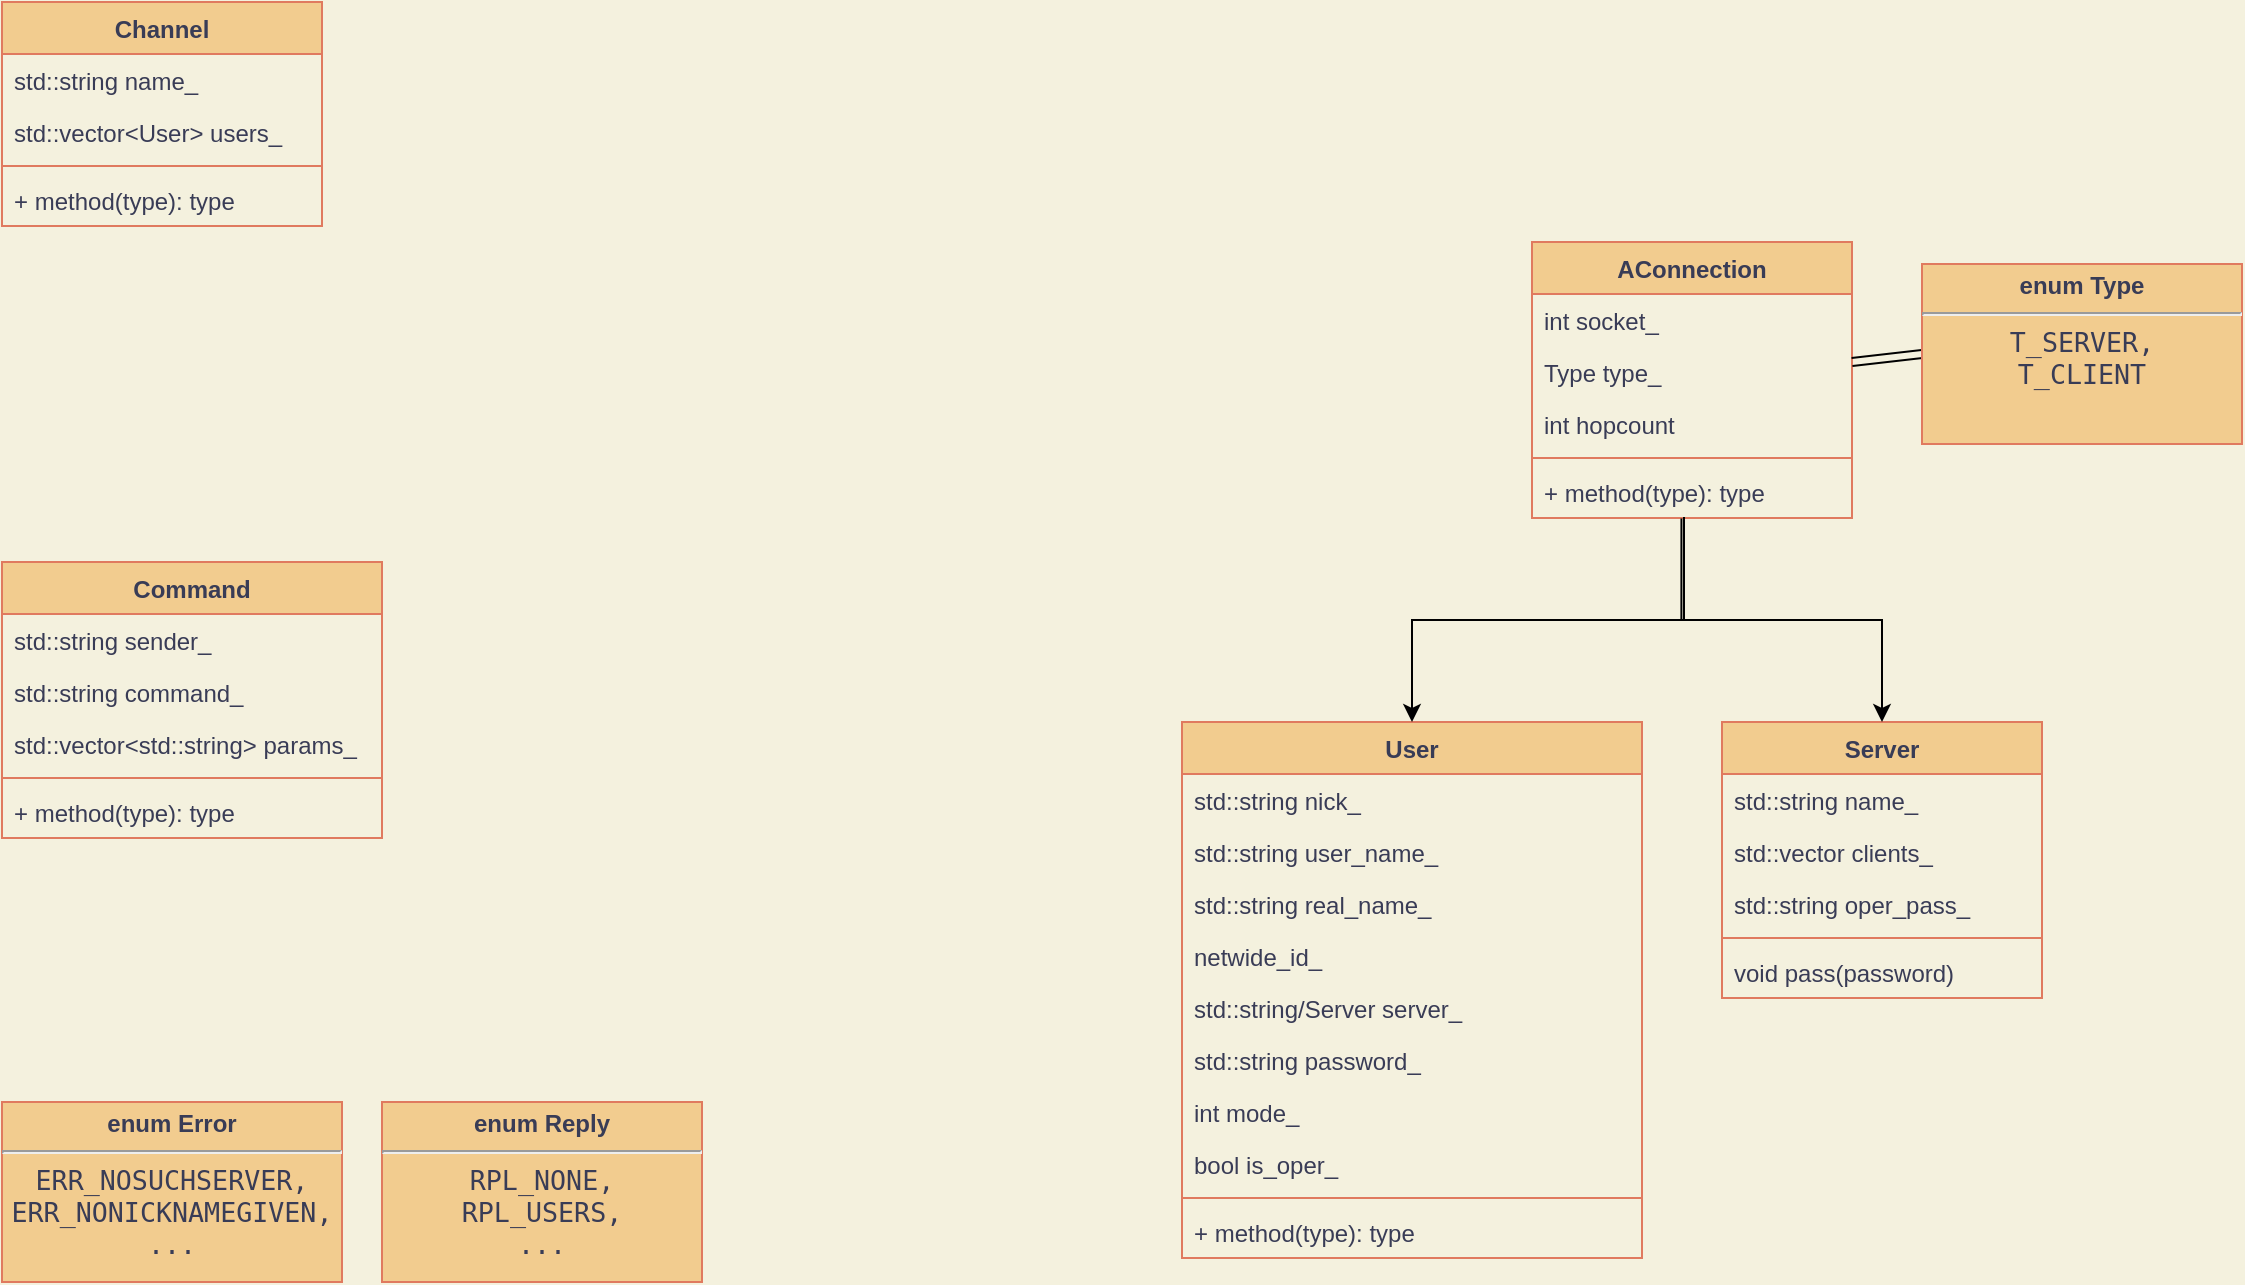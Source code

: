 <mxfile version="14.6.13" type="github">
  <diagram name="Page-1" id="e7e014a7-5840-1c2e-5031-d8a46d1fe8dd">
    <mxGraphModel dx="926" dy="1080" grid="1" gridSize="10" guides="1" tooltips="1" connect="1" arrows="1" fold="1" page="1" pageScale="1" pageWidth="1169" pageHeight="826" background="#F4F1DE" math="0" shadow="0">
      <root>
        <mxCell id="0" />
        <mxCell id="1" parent="0" />
        <mxCell id="ll5Hurx10y01bGCLD7um-56" value="User" style="swimlane;fontStyle=1;align=center;verticalAlign=top;childLayout=stackLayout;horizontal=1;startSize=26;horizontalStack=0;resizeParent=1;resizeParentMax=0;resizeLast=0;collapsible=1;marginBottom=0;fillColor=#F2CC8F;strokeColor=#E07A5F;fontColor=#393C56;" parent="1" vertex="1">
          <mxGeometry x="630" y="400" width="230" height="268" as="geometry" />
        </mxCell>
        <mxCell id="ll5Hurx10y01bGCLD7um-57" value="std::string nick_" style="text;strokeColor=none;fillColor=none;align=left;verticalAlign=top;spacingLeft=4;spacingRight=4;overflow=hidden;rotatable=0;points=[[0,0.5],[1,0.5]];portConstraint=eastwest;fontColor=#393C56;" parent="ll5Hurx10y01bGCLD7um-56" vertex="1">
          <mxGeometry y="26" width="230" height="26" as="geometry" />
        </mxCell>
        <mxCell id="ll5Hurx10y01bGCLD7um-60" value="std::string user_name_" style="text;strokeColor=none;fillColor=none;align=left;verticalAlign=top;spacingLeft=4;spacingRight=4;overflow=hidden;rotatable=0;points=[[0,0.5],[1,0.5]];portConstraint=eastwest;fontColor=#393C56;" parent="ll5Hurx10y01bGCLD7um-56" vertex="1">
          <mxGeometry y="52" width="230" height="26" as="geometry" />
        </mxCell>
        <mxCell id="ll5Hurx10y01bGCLD7um-63" value="std::string real_name_" style="text;strokeColor=none;fillColor=none;align=left;verticalAlign=top;spacingLeft=4;spacingRight=4;overflow=hidden;rotatable=0;points=[[0,0.5],[1,0.5]];portConstraint=eastwest;fontColor=#393C56;" parent="ll5Hurx10y01bGCLD7um-56" vertex="1">
          <mxGeometry y="78" width="230" height="26" as="geometry" />
        </mxCell>
        <mxCell id="ll5Hurx10y01bGCLD7um-45" value="netwide_id_" style="text;strokeColor=none;fillColor=none;align=left;verticalAlign=top;spacingLeft=4;spacingRight=4;overflow=hidden;rotatable=0;points=[[0,0.5],[1,0.5]];portConstraint=eastwest;fontColor=#393C56;" parent="ll5Hurx10y01bGCLD7um-56" vertex="1">
          <mxGeometry y="104" width="230" height="26" as="geometry" />
        </mxCell>
        <mxCell id="ll5Hurx10y01bGCLD7um-46" value="std::string/Server server_" style="text;strokeColor=none;fillColor=none;align=left;verticalAlign=top;spacingLeft=4;spacingRight=4;overflow=hidden;rotatable=0;points=[[0,0.5],[1,0.5]];portConstraint=eastwest;fontColor=#393C56;" parent="ll5Hurx10y01bGCLD7um-56" vertex="1">
          <mxGeometry y="130" width="230" height="26" as="geometry" />
        </mxCell>
        <mxCell id="ll5Hurx10y01bGCLD7um-76" value="std::string password_" style="text;strokeColor=none;fillColor=none;align=left;verticalAlign=top;spacingLeft=4;spacingRight=4;overflow=hidden;rotatable=0;points=[[0,0.5],[1,0.5]];portConstraint=eastwest;fontColor=#393C56;" parent="ll5Hurx10y01bGCLD7um-56" vertex="1">
          <mxGeometry y="156" width="230" height="26" as="geometry" />
        </mxCell>
        <mxCell id="ll5Hurx10y01bGCLD7um-77" value="int mode_" style="text;strokeColor=none;fillColor=none;align=left;verticalAlign=top;spacingLeft=4;spacingRight=4;overflow=hidden;rotatable=0;points=[[0,0.5],[1,0.5]];portConstraint=eastwest;fontColor=#393C56;" parent="ll5Hurx10y01bGCLD7um-56" vertex="1">
          <mxGeometry y="182" width="230" height="26" as="geometry" />
        </mxCell>
        <mxCell id="ll5Hurx10y01bGCLD7um-79" value="bool is_oper_" style="text;strokeColor=none;fillColor=none;align=left;verticalAlign=top;spacingLeft=4;spacingRight=4;overflow=hidden;rotatable=0;points=[[0,0.5],[1,0.5]];portConstraint=eastwest;fontColor=#393C56;" parent="ll5Hurx10y01bGCLD7um-56" vertex="1">
          <mxGeometry y="208" width="230" height="26" as="geometry" />
        </mxCell>
        <mxCell id="ll5Hurx10y01bGCLD7um-58" value="" style="line;strokeWidth=1;fillColor=none;align=left;verticalAlign=middle;spacingTop=-1;spacingLeft=3;spacingRight=3;rotatable=0;labelPosition=right;points=[];portConstraint=eastwest;labelBackgroundColor=#F4F1DE;strokeColor=#E07A5F;fontColor=#393C56;" parent="ll5Hurx10y01bGCLD7um-56" vertex="1">
          <mxGeometry y="234" width="230" height="8" as="geometry" />
        </mxCell>
        <mxCell id="ll5Hurx10y01bGCLD7um-59" value="+ method(type): type" style="text;strokeColor=none;fillColor=none;align=left;verticalAlign=top;spacingLeft=4;spacingRight=4;overflow=hidden;rotatable=0;points=[[0,0.5],[1,0.5]];portConstraint=eastwest;fontColor=#393C56;" parent="ll5Hurx10y01bGCLD7um-56" vertex="1">
          <mxGeometry y="242" width="230" height="26" as="geometry" />
        </mxCell>
        <mxCell id="ll5Hurx10y01bGCLD7um-64" value="Channel" style="swimlane;fontStyle=1;align=center;verticalAlign=top;childLayout=stackLayout;horizontal=1;startSize=26;horizontalStack=0;resizeParent=1;resizeParentMax=0;resizeLast=0;collapsible=1;marginBottom=0;fillColor=#F2CC8F;strokeColor=#E07A5F;fontColor=#393C56;" parent="1" vertex="1">
          <mxGeometry x="40" y="40" width="160" height="112" as="geometry" />
        </mxCell>
        <mxCell id="ll5Hurx10y01bGCLD7um-65" value="std::string name_" style="text;strokeColor=none;fillColor=none;align=left;verticalAlign=top;spacingLeft=4;spacingRight=4;overflow=hidden;rotatable=0;points=[[0,0.5],[1,0.5]];portConstraint=eastwest;fontColor=#393C56;" parent="ll5Hurx10y01bGCLD7um-64" vertex="1">
          <mxGeometry y="26" width="160" height="26" as="geometry" />
        </mxCell>
        <mxCell id="ll5Hurx10y01bGCLD7um-80" value="std::vector&lt;User&gt; users_" style="text;strokeColor=none;fillColor=none;align=left;verticalAlign=top;spacingLeft=4;spacingRight=4;overflow=hidden;rotatable=0;points=[[0,0.5],[1,0.5]];portConstraint=eastwest;fontColor=#393C56;" parent="ll5Hurx10y01bGCLD7um-64" vertex="1">
          <mxGeometry y="52" width="160" height="26" as="geometry" />
        </mxCell>
        <mxCell id="ll5Hurx10y01bGCLD7um-66" value="" style="line;strokeWidth=1;fillColor=none;align=left;verticalAlign=middle;spacingTop=-1;spacingLeft=3;spacingRight=3;rotatable=0;labelPosition=right;points=[];portConstraint=eastwest;labelBackgroundColor=#F4F1DE;strokeColor=#E07A5F;fontColor=#393C56;" parent="ll5Hurx10y01bGCLD7um-64" vertex="1">
          <mxGeometry y="78" width="160" height="8" as="geometry" />
        </mxCell>
        <mxCell id="ll5Hurx10y01bGCLD7um-67" value="+ method(type): type" style="text;strokeColor=none;fillColor=none;align=left;verticalAlign=top;spacingLeft=4;spacingRight=4;overflow=hidden;rotatable=0;points=[[0,0.5],[1,0.5]];portConstraint=eastwest;fontColor=#393C56;" parent="ll5Hurx10y01bGCLD7um-64" vertex="1">
          <mxGeometry y="86" width="160" height="26" as="geometry" />
        </mxCell>
        <mxCell id="ll5Hurx10y01bGCLD7um-69" value="Server" style="swimlane;fontStyle=1;align=center;verticalAlign=top;childLayout=stackLayout;horizontal=1;startSize=26;horizontalStack=0;resizeParent=1;resizeParentMax=0;resizeLast=0;collapsible=1;marginBottom=0;fillColor=#F2CC8F;strokeColor=#E07A5F;fontColor=#393C56;" parent="1" vertex="1">
          <mxGeometry x="900" y="400" width="160" height="138" as="geometry" />
        </mxCell>
        <mxCell id="ll5Hurx10y01bGCLD7um-70" value="std::string name_" style="text;strokeColor=none;fillColor=none;align=left;verticalAlign=top;spacingLeft=4;spacingRight=4;overflow=hidden;rotatable=0;points=[[0,0.5],[1,0.5]];portConstraint=eastwest;fontColor=#393C56;" parent="ll5Hurx10y01bGCLD7um-69" vertex="1">
          <mxGeometry y="26" width="160" height="26" as="geometry" />
        </mxCell>
        <mxCell id="ll5Hurx10y01bGCLD7um-74" value="std::vector clients_" style="text;strokeColor=none;fillColor=none;align=left;verticalAlign=top;spacingLeft=4;spacingRight=4;overflow=hidden;rotatable=0;points=[[0,0.5],[1,0.5]];portConstraint=eastwest;fontColor=#393C56;" parent="ll5Hurx10y01bGCLD7um-69" vertex="1">
          <mxGeometry y="52" width="160" height="26" as="geometry" />
        </mxCell>
        <mxCell id="ll5Hurx10y01bGCLD7um-78" value="std::string oper_pass_" style="text;strokeColor=none;fillColor=none;align=left;verticalAlign=top;spacingLeft=4;spacingRight=4;overflow=hidden;rotatable=0;points=[[0,0.5],[1,0.5]];portConstraint=eastwest;fontColor=#393C56;" parent="ll5Hurx10y01bGCLD7um-69" vertex="1">
          <mxGeometry y="78" width="160" height="26" as="geometry" />
        </mxCell>
        <mxCell id="ll5Hurx10y01bGCLD7um-71" value="" style="line;strokeWidth=1;fillColor=none;align=left;verticalAlign=middle;spacingTop=-1;spacingLeft=3;spacingRight=3;rotatable=0;labelPosition=right;points=[];portConstraint=eastwest;labelBackgroundColor=#F4F1DE;strokeColor=#E07A5F;fontColor=#393C56;" parent="ll5Hurx10y01bGCLD7um-69" vertex="1">
          <mxGeometry y="104" width="160" height="8" as="geometry" />
        </mxCell>
        <mxCell id="ll5Hurx10y01bGCLD7um-72" value="void pass(password)" style="text;strokeColor=none;fillColor=none;align=left;verticalAlign=top;spacingLeft=4;spacingRight=4;overflow=hidden;rotatable=0;points=[[0,0.5],[1,0.5]];portConstraint=eastwest;fontColor=#393C56;" parent="ll5Hurx10y01bGCLD7um-69" vertex="1">
          <mxGeometry y="112" width="160" height="26" as="geometry" />
        </mxCell>
        <mxCell id="vYcf8K377rNOafUUuB-e-1" value="Command" style="swimlane;fontStyle=1;align=center;verticalAlign=top;childLayout=stackLayout;horizontal=1;startSize=26;horizontalStack=0;resizeParent=1;resizeParentMax=0;resizeLast=0;collapsible=1;marginBottom=0;fillColor=#F2CC8F;strokeColor=#E07A5F;fontColor=#393C56;" parent="1" vertex="1">
          <mxGeometry x="40" y="320" width="190" height="138" as="geometry" />
        </mxCell>
        <mxCell id="vYcf8K377rNOafUUuB-e-6" value="std::string sender_" style="text;strokeColor=none;fillColor=none;align=left;verticalAlign=top;spacingLeft=4;spacingRight=4;overflow=hidden;rotatable=0;points=[[0,0.5],[1,0.5]];portConstraint=eastwest;fontColor=#393C56;" parent="vYcf8K377rNOafUUuB-e-1" vertex="1">
          <mxGeometry y="26" width="190" height="26" as="geometry" />
        </mxCell>
        <mxCell id="vYcf8K377rNOafUUuB-e-2" value="std::string command_" style="text;strokeColor=none;fillColor=none;align=left;verticalAlign=top;spacingLeft=4;spacingRight=4;overflow=hidden;rotatable=0;points=[[0,0.5],[1,0.5]];portConstraint=eastwest;fontColor=#393C56;" parent="vYcf8K377rNOafUUuB-e-1" vertex="1">
          <mxGeometry y="52" width="190" height="26" as="geometry" />
        </mxCell>
        <mxCell id="vYcf8K377rNOafUUuB-e-7" value="std::vector&lt;std::string&gt; params_" style="text;strokeColor=none;fillColor=none;align=left;verticalAlign=top;spacingLeft=4;spacingRight=4;overflow=hidden;rotatable=0;points=[[0,0.5],[1,0.5]];portConstraint=eastwest;fontColor=#393C56;" parent="vYcf8K377rNOafUUuB-e-1" vertex="1">
          <mxGeometry y="78" width="190" height="26" as="geometry" />
        </mxCell>
        <mxCell id="vYcf8K377rNOafUUuB-e-3" value="" style="line;strokeWidth=1;fillColor=none;align=left;verticalAlign=middle;spacingTop=-1;spacingLeft=3;spacingRight=3;rotatable=0;labelPosition=right;points=[];portConstraint=eastwest;labelBackgroundColor=#F4F1DE;strokeColor=#E07A5F;fontColor=#393C56;" parent="vYcf8K377rNOafUUuB-e-1" vertex="1">
          <mxGeometry y="104" width="190" height="8" as="geometry" />
        </mxCell>
        <mxCell id="vYcf8K377rNOafUUuB-e-4" value="+ method(type): type" style="text;strokeColor=none;fillColor=none;align=left;verticalAlign=top;spacingLeft=4;spacingRight=4;overflow=hidden;rotatable=0;points=[[0,0.5],[1,0.5]];portConstraint=eastwest;fontColor=#393C56;" parent="vYcf8K377rNOafUUuB-e-1" vertex="1">
          <mxGeometry y="112" width="190" height="26" as="geometry" />
        </mxCell>
        <mxCell id="vYcf8K377rNOafUUuB-e-13" value="&lt;p style=&quot;margin: 4px 0px 0px&quot;&gt;&lt;b&gt;enum Error&lt;/b&gt;&lt;/p&gt;&lt;hr&gt;&lt;pre class=&quot;newpage&quot; style=&quot;font-size: 13.333px ; margin-top: 0px ; margin-bottom: 0px&quot;&gt;ERR_NOSUCHSERVER,&lt;/pre&gt;&lt;pre class=&quot;newpage&quot; style=&quot;font-size: 13.333px ; margin-top: 0px ; margin-bottom: 0px&quot;&gt;ERR_NONICKNAMEGIVEN,&lt;/pre&gt;&lt;pre class=&quot;newpage&quot; style=&quot;font-size: 13.333px ; margin-top: 0px ; margin-bottom: 0px&quot;&gt;...&lt;/pre&gt;" style="verticalAlign=top;align=center;overflow=fill;fontSize=12;fontFamily=Helvetica;html=1;fillColor=#F2CC8F;strokeColor=#E07A5F;fontColor=#393C56;" parent="1" vertex="1">
          <mxGeometry x="40" y="590" width="170" height="90" as="geometry" />
        </mxCell>
        <mxCell id="vYcf8K377rNOafUUuB-e-18" value="&lt;p style=&quot;margin: 4px 0px 0px&quot;&gt;&lt;b&gt;enum Reply&lt;/b&gt;&lt;/p&gt;&lt;hr&gt;&lt;p style=&quot;margin-top: 0px ; margin-bottom: 0px ; font-size: 13.333px&quot;&gt;&lt;font face=&quot;monospace&quot; data-font-src=&quot;https://fonts.googleapis.com/css?family=monospace&quot;&gt;&lt;span style=&quot;font-weight: normal&quot;&gt;RPL_&lt;/span&gt;&lt;span style=&quot;font-size: 13.333px&quot;&gt;N&lt;/span&gt;&lt;span style=&quot;font-size: 13.333px&quot;&gt;ONE,&lt;/span&gt;&lt;/font&gt;&lt;/p&gt;&lt;p style=&quot;margin-top: 0px ; margin-bottom: 0px ; font-size: 13.333px&quot;&gt;&lt;span style=&quot;font-weight: normal&quot;&gt;&lt;font face=&quot;monospace&quot; data-font-src=&quot;https://fonts.googleapis.com/css?family=monospace&quot;&gt;RPL_USERS,&lt;/font&gt;&lt;/span&gt;&lt;/p&gt;&lt;p style=&quot;margin-top: 0px ; margin-bottom: 0px ; font-size: 13.333px&quot;&gt;&lt;span style=&quot;font-weight: normal&quot;&gt;&lt;font face=&quot;monospace&quot; data-font-src=&quot;https://fonts.googleapis.com/css?family=monospace&quot;&gt;...&lt;/font&gt;&lt;/span&gt;&lt;/p&gt;&lt;pre class=&quot;newpage&quot; style=&quot;font-size: 13.333px ; margin-top: 0px ; margin-bottom: 0px&quot;&gt;&lt;br&gt;&lt;/pre&gt;" style="verticalAlign=top;align=center;overflow=fill;fontSize=12;fontFamily=Helvetica;html=1;fillColor=#F2CC8F;strokeColor=#E07A5F;fontColor=#393C56;" parent="1" vertex="1">
          <mxGeometry x="230" y="590" width="160" height="90" as="geometry" />
        </mxCell>
        <mxCell id="YYkyTLZzhXUgQBNEXmEF-7" value="AConnection" style="swimlane;fontStyle=1;align=center;verticalAlign=top;childLayout=stackLayout;horizontal=1;startSize=26;horizontalStack=0;resizeParent=1;resizeParentMax=0;resizeLast=0;collapsible=1;marginBottom=0;fillColor=#F2CC8F;strokeColor=#E07A5F;fontColor=#393C56;" parent="1" vertex="1">
          <mxGeometry x="805" y="160" width="160" height="138" as="geometry" />
        </mxCell>
        <mxCell id="YYkyTLZzhXUgQBNEXmEF-8" value="int socket_" style="text;strokeColor=none;fillColor=none;align=left;verticalAlign=top;spacingLeft=4;spacingRight=4;overflow=hidden;rotatable=0;points=[[0,0.5],[1,0.5]];portConstraint=eastwest;fontColor=#393C56;" parent="YYkyTLZzhXUgQBNEXmEF-7" vertex="1">
          <mxGeometry y="26" width="160" height="26" as="geometry" />
        </mxCell>
        <mxCell id="91LN4A_mzfBv_C0ShTm1-1" value="Type type_" style="text;strokeColor=none;fillColor=none;align=left;verticalAlign=top;spacingLeft=4;spacingRight=4;overflow=hidden;rotatable=0;points=[[0,0.5],[1,0.5]];portConstraint=eastwest;fontColor=#393C56;" vertex="1" parent="YYkyTLZzhXUgQBNEXmEF-7">
          <mxGeometry y="52" width="160" height="26" as="geometry" />
        </mxCell>
        <mxCell id="YYkyTLZzhXUgQBNEXmEF-9" value="int hopcount" style="text;strokeColor=none;fillColor=none;align=left;verticalAlign=top;spacingLeft=4;spacingRight=4;overflow=hidden;rotatable=0;points=[[0,0.5],[1,0.5]];portConstraint=eastwest;fontColor=#393C56;" parent="YYkyTLZzhXUgQBNEXmEF-7" vertex="1">
          <mxGeometry y="78" width="160" height="26" as="geometry" />
        </mxCell>
        <mxCell id="YYkyTLZzhXUgQBNEXmEF-13" value="" style="line;strokeWidth=1;fillColor=none;align=left;verticalAlign=middle;spacingTop=-1;spacingLeft=3;spacingRight=3;rotatable=0;labelPosition=right;points=[];portConstraint=eastwest;labelBackgroundColor=#F4F1DE;strokeColor=#E07A5F;fontColor=#393C56;" parent="YYkyTLZzhXUgQBNEXmEF-7" vertex="1">
          <mxGeometry y="104" width="160" height="8" as="geometry" />
        </mxCell>
        <mxCell id="YYkyTLZzhXUgQBNEXmEF-14" value="+ method(type): type" style="text;strokeColor=none;fillColor=none;align=left;verticalAlign=top;spacingLeft=4;spacingRight=4;overflow=hidden;rotatable=0;points=[[0,0.5],[1,0.5]];portConstraint=eastwest;fontColor=#393C56;" parent="YYkyTLZzhXUgQBNEXmEF-7" vertex="1">
          <mxGeometry y="112" width="160" height="26" as="geometry" />
        </mxCell>
        <mxCell id="YYkyTLZzhXUgQBNEXmEF-15" style="edgeStyle=orthogonalEdgeStyle;rounded=0;orthogonalLoop=1;jettySize=auto;html=1;exitX=0.475;exitY=0.981;exitDx=0;exitDy=0;exitPerimeter=0;" parent="1" source="YYkyTLZzhXUgQBNEXmEF-14" target="ll5Hurx10y01bGCLD7um-56" edge="1">
          <mxGeometry relative="1" as="geometry" />
        </mxCell>
        <mxCell id="YYkyTLZzhXUgQBNEXmEF-21" style="edgeStyle=orthogonalEdgeStyle;rounded=0;orthogonalLoop=1;jettySize=auto;html=1;entryX=0.5;entryY=0;entryDx=0;entryDy=0;exitX=0.467;exitY=1.008;exitDx=0;exitDy=0;exitPerimeter=0;" parent="1" source="YYkyTLZzhXUgQBNEXmEF-14" target="ll5Hurx10y01bGCLD7um-69" edge="1">
          <mxGeometry relative="1" as="geometry">
            <mxPoint x="960" y="370" as="targetPoint" />
          </mxGeometry>
        </mxCell>
        <mxCell id="YYkyTLZzhXUgQBNEXmEF-23" style="rounded=0;orthogonalLoop=1;jettySize=auto;html=1;exitX=0;exitY=0.5;exitDx=0;exitDy=0;shape=link;" parent="1" source="YYkyTLZzhXUgQBNEXmEF-22" target="YYkyTLZzhXUgQBNEXmEF-7" edge="1">
          <mxGeometry relative="1" as="geometry" />
        </mxCell>
        <mxCell id="YYkyTLZzhXUgQBNEXmEF-22" value="&lt;p style=&quot;margin: 4px 0px 0px&quot;&gt;&lt;b&gt;enum Type&lt;/b&gt;&lt;/p&gt;&lt;hr&gt;&lt;p style=&quot;margin-top: 0px ; margin-bottom: 0px ; font-size: 13.333px&quot;&gt;&lt;font face=&quot;monospace&quot; data-font-src=&quot;https://fonts.googleapis.com/css?family=monospace&quot;&gt;&lt;span style=&quot;font-size: 13.333px&quot;&gt;T_SERVER,&lt;/span&gt;&lt;/font&gt;&lt;/p&gt;&lt;p style=&quot;margin-top: 0px ; margin-bottom: 0px ; font-size: 13.333px&quot;&gt;&lt;span style=&quot;font-weight: normal&quot;&gt;&lt;font face=&quot;monospace&quot; data-font-src=&quot;https://fonts.googleapis.com/css?family=monospace&quot;&gt;T_CLIENT&lt;/font&gt;&lt;/span&gt;&lt;/p&gt;&lt;pre class=&quot;newpage&quot; style=&quot;font-size: 13.333px ; margin-top: 0px ; margin-bottom: 0px&quot;&gt;&lt;br&gt;&lt;/pre&gt;" style="verticalAlign=top;align=center;overflow=fill;fontSize=12;fontFamily=Helvetica;html=1;fillColor=#F2CC8F;strokeColor=#E07A5F;fontColor=#393C56;" parent="1" vertex="1">
          <mxGeometry x="1000" y="171" width="160" height="90" as="geometry" />
        </mxCell>
      </root>
    </mxGraphModel>
  </diagram>
</mxfile>
